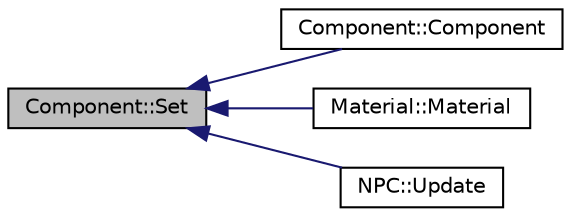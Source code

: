 digraph "Component::Set"
{
  bgcolor="transparent";
  edge [fontname="Helvetica",fontsize="10",labelfontname="Helvetica",labelfontsize="10"];
  node [fontname="Helvetica",fontsize="10",shape=record];
  rankdir="LR";
  Node1 [label="Component::Set",height=0.2,width=0.4,color="black", fillcolor="grey75", style="filled", fontcolor="black"];
  Node1 -> Node2 [dir="back",color="midnightblue",fontsize="10",style="solid",fontname="Helvetica"];
  Node2 [label="Component::Component",height=0.2,width=0.4,color="black",URL="$structComponent.html#ae110a300786be861f7ea647ef77d9d18"];
  Node1 -> Node3 [dir="back",color="midnightblue",fontsize="10",style="solid",fontname="Helvetica"];
  Node3 [label="Material::Material",height=0.2,width=0.4,color="black",URL="$structMaterial.html#a137e987401b63eb7c6c27c3e38bc74b5"];
  Node1 -> Node4 [dir="back",color="midnightblue",fontsize="10",style="solid",fontname="Helvetica"];
  Node4 [label="NPC::Update",height=0.2,width=0.4,color="black",URL="$classNPC.html#a24721357146b87e473c740fe9f295841",tooltip="Update function. "];
}
